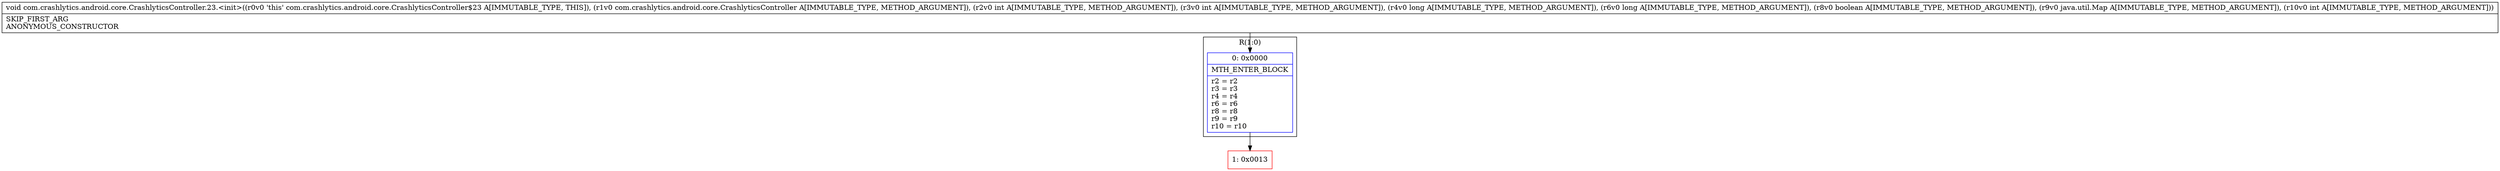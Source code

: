 digraph "CFG forcom.crashlytics.android.core.CrashlyticsController.23.\<init\>(Lcom\/crashlytics\/android\/core\/CrashlyticsController;IIJJZLjava\/util\/Map;I)V" {
subgraph cluster_Region_775707477 {
label = "R(1:0)";
node [shape=record,color=blue];
Node_0 [shape=record,label="{0\:\ 0x0000|MTH_ENTER_BLOCK\l|r2 = r2\lr3 = r3\lr4 = r4\lr6 = r6\lr8 = r8\lr9 = r9\lr10 = r10\l}"];
}
Node_1 [shape=record,color=red,label="{1\:\ 0x0013}"];
MethodNode[shape=record,label="{void com.crashlytics.android.core.CrashlyticsController.23.\<init\>((r0v0 'this' com.crashlytics.android.core.CrashlyticsController$23 A[IMMUTABLE_TYPE, THIS]), (r1v0 com.crashlytics.android.core.CrashlyticsController A[IMMUTABLE_TYPE, METHOD_ARGUMENT]), (r2v0 int A[IMMUTABLE_TYPE, METHOD_ARGUMENT]), (r3v0 int A[IMMUTABLE_TYPE, METHOD_ARGUMENT]), (r4v0 long A[IMMUTABLE_TYPE, METHOD_ARGUMENT]), (r6v0 long A[IMMUTABLE_TYPE, METHOD_ARGUMENT]), (r8v0 boolean A[IMMUTABLE_TYPE, METHOD_ARGUMENT]), (r9v0 java.util.Map A[IMMUTABLE_TYPE, METHOD_ARGUMENT]), (r10v0 int A[IMMUTABLE_TYPE, METHOD_ARGUMENT]))  | SKIP_FIRST_ARG\lANONYMOUS_CONSTRUCTOR\l}"];
MethodNode -> Node_0;
Node_0 -> Node_1;
}

